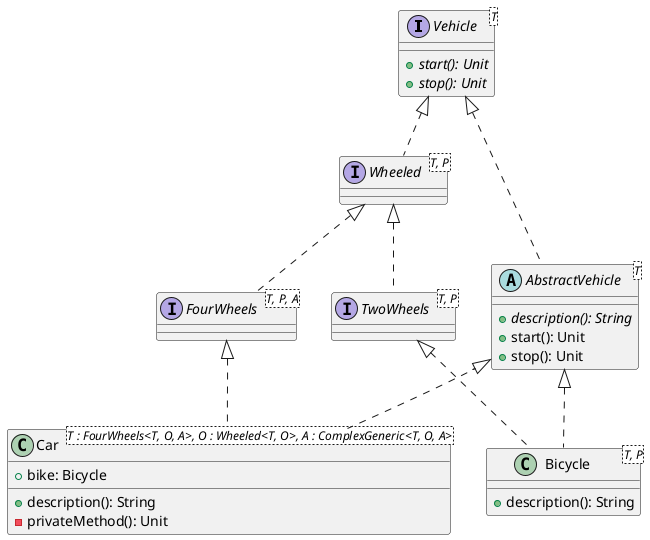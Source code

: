 @startuml
interface Vehicle<T> {
    +{abstract} start(): Unit
    +{abstract} stop(): Unit
}
abstract class AbstractVehicle<T> {
    +{abstract} description(): String
    +start(): Unit
    +stop(): Unit
}
class Bicycle<T, P> {
    +description(): String
}
class Car<T : FourWheels<T, O, A>, O : Wheeled<T, O>, A : ComplexGeneric<T, O, A>> {
    +bike: Bicycle
    +description(): String
    -privateMethod(): Unit
}
interface FourWheels<T, P, A> {
}
interface TwoWheels<T, P> {
}
interface Wheeled<T, P> {
}
Vehicle <|.. AbstractVehicle
AbstractVehicle <|.. Bicycle
TwoWheels <|.. Bicycle
AbstractVehicle <|.. Car
FourWheels <|.. Car
Wheeled <|.. FourWheels
Wheeled <|.. TwoWheels
Vehicle <|.. Wheeled
@enduml